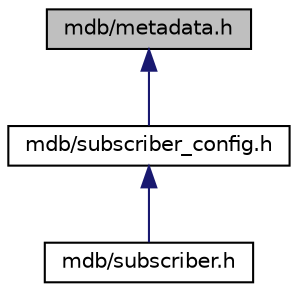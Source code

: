 digraph "mdb/metadata.h"
{
 // LATEX_PDF_SIZE
  edge [fontname="Helvetica",fontsize="10",labelfontname="Helvetica",labelfontsize="10"];
  node [fontname="Helvetica",fontsize="10",shape=record];
  Node1 [label="mdb/metadata.h",height=0.2,width=0.4,color="black", fillcolor="grey75", style="filled", fontcolor="black",tooltip=" "];
  Node1 -> Node2 [dir="back",color="midnightblue",fontsize="10",style="solid",fontname="Helvetica"];
  Node2 [label="mdb/subscriber_config.h",height=0.2,width=0.4,color="black", fillcolor="white", style="filled",URL="$subscriber__config_8h.html",tooltip=" "];
  Node2 -> Node3 [dir="back",color="midnightblue",fontsize="10",style="solid",fontname="Helvetica"];
  Node3 [label="mdb/subscriber.h",height=0.2,width=0.4,color="black", fillcolor="white", style="filled",URL="$subscriber_8h.html",tooltip=" "];
}
